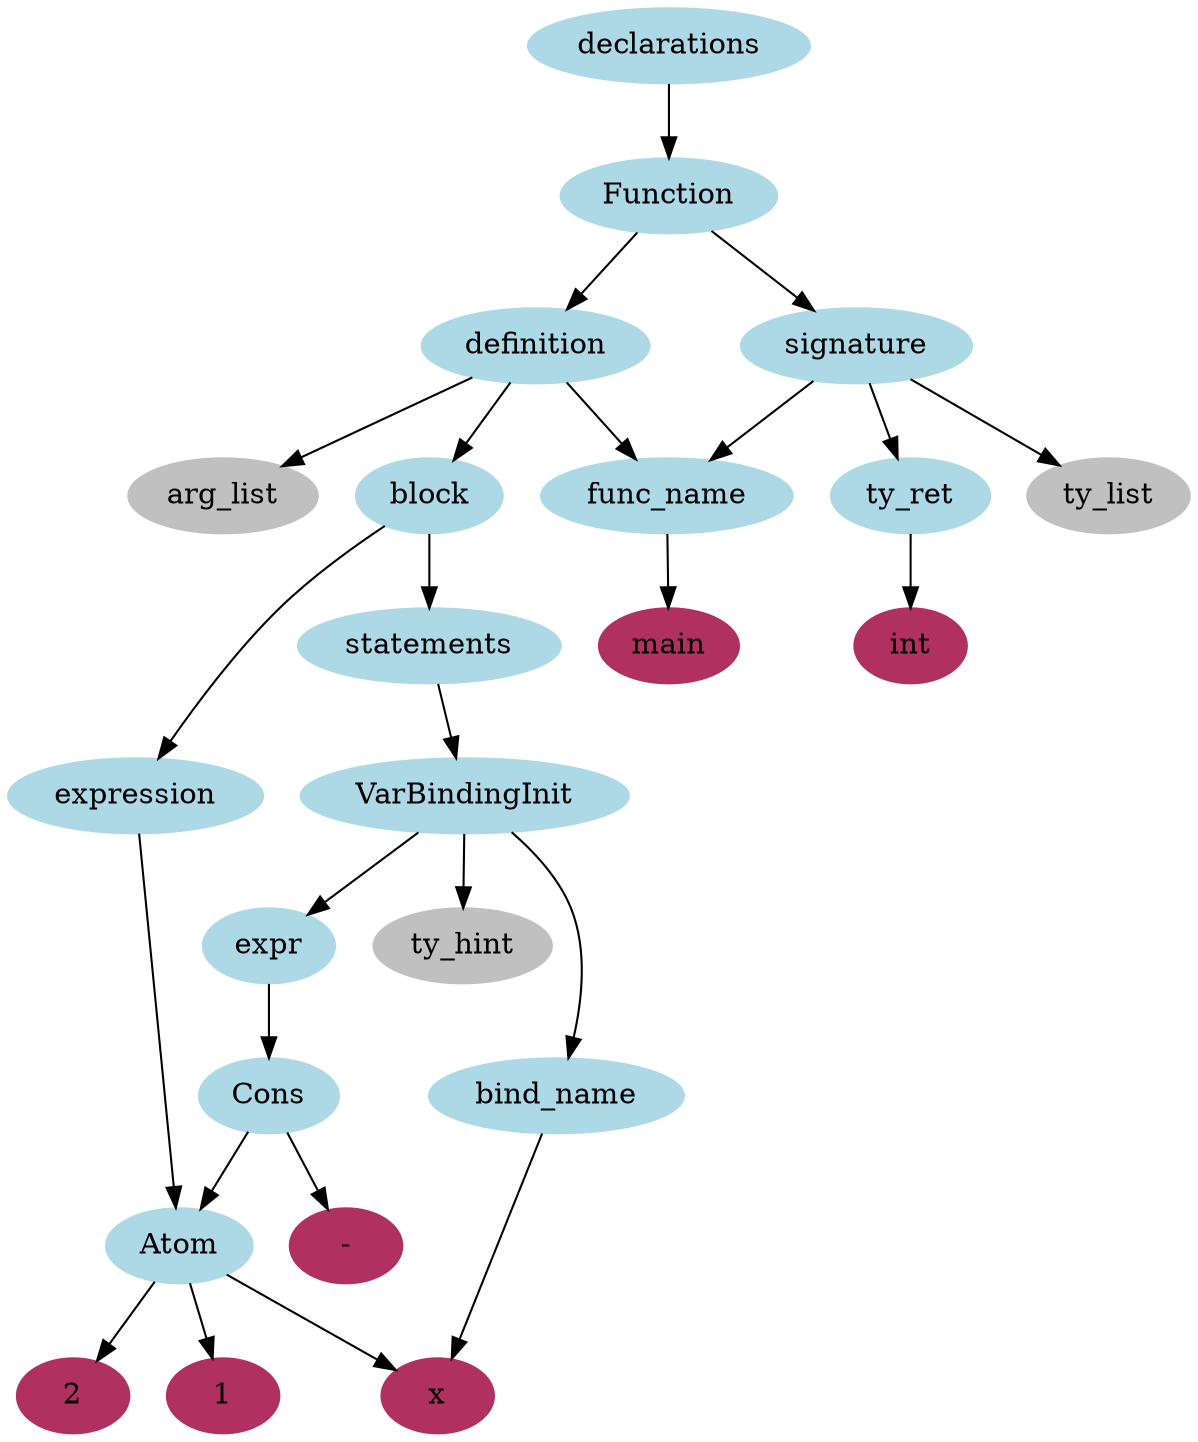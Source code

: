 strict digraph {
	declarations [color=lightblue style=filled]
	Function [color=lightblue style=filled]
	declarations -> Function
	Function [color=lightblue style=filled]
	signature [color=lightblue style=filled]
	Function -> signature
	signature [color=lightblue style=filled]
	func_name [color=lightblue style=filled]
	signature -> func_name
	func_name [color=lightblue style=filled]
	main [color=maroon style=filled]
	func_name -> main
	signature -> ty_list
	ty_list [color=grey style=filled]
	signature [color=lightblue style=filled]
	ty_ret [color=lightblue style=filled]
	signature -> ty_ret
	ty_ret [color=lightblue style=filled]
	int [color=maroon style=filled]
	ty_ret -> int
	Function [color=lightblue style=filled]
	definition [color=lightblue style=filled]
	Function -> definition
	definition [color=lightblue style=filled]
	func_name [color=lightblue style=filled]
	definition -> func_name
	func_name [color=lightblue style=filled]
	main [color=maroon style=filled]
	func_name -> main
	definition -> arg_list
	arg_list [color=grey style=filled]
	definition [color=lightblue style=filled]
	block [color=lightblue style=filled]
	definition -> block
	block -> statements
	statements [color=lightblue style=filled]
	VarBindingInit [color=lightblue style=filled]
	statements -> VarBindingInit
	VarBindingInit [color=lightblue style=filled]
	bind_name [color=lightblue style=filled]
	VarBindingInit -> bind_name
	bind_name [color=lightblue style=filled]
	x [color=maroon style=filled]
	bind_name -> x
	VarBindingInit -> ty_hint
	ty_hint [color=grey style=filled]
	VarBindingInit [color=lightblue style=filled]
	expr [color=lightblue style=filled]
	VarBindingInit -> expr
	expr -> Cons
	Cons [color=lightblue style=filled]
	"-" [color=maroon style=filled]
	Cons -> "-"
	Cons [color=lightblue style=filled]
	Atom [color=lightblue style=filled]
	Cons -> Atom
	Atom [color=lightblue style=filled]
	2 [color=maroon style=filled]
	Atom -> 2
	Cons [color=lightblue style=filled]
	Atom [color=lightblue style=filled]
	Cons -> Atom
	Atom [color=lightblue style=filled]
	1 [color=maroon style=filled]
	Atom -> 1
	block [color=lightblue style=filled]
	expression [color=lightblue style=filled]
	block -> expression
	expression [color=lightblue style=filled]
	Atom [color=lightblue style=filled]
	expression -> Atom
	Atom [color=lightblue style=filled]
	x [color=maroon style=filled]
	Atom -> x
}
